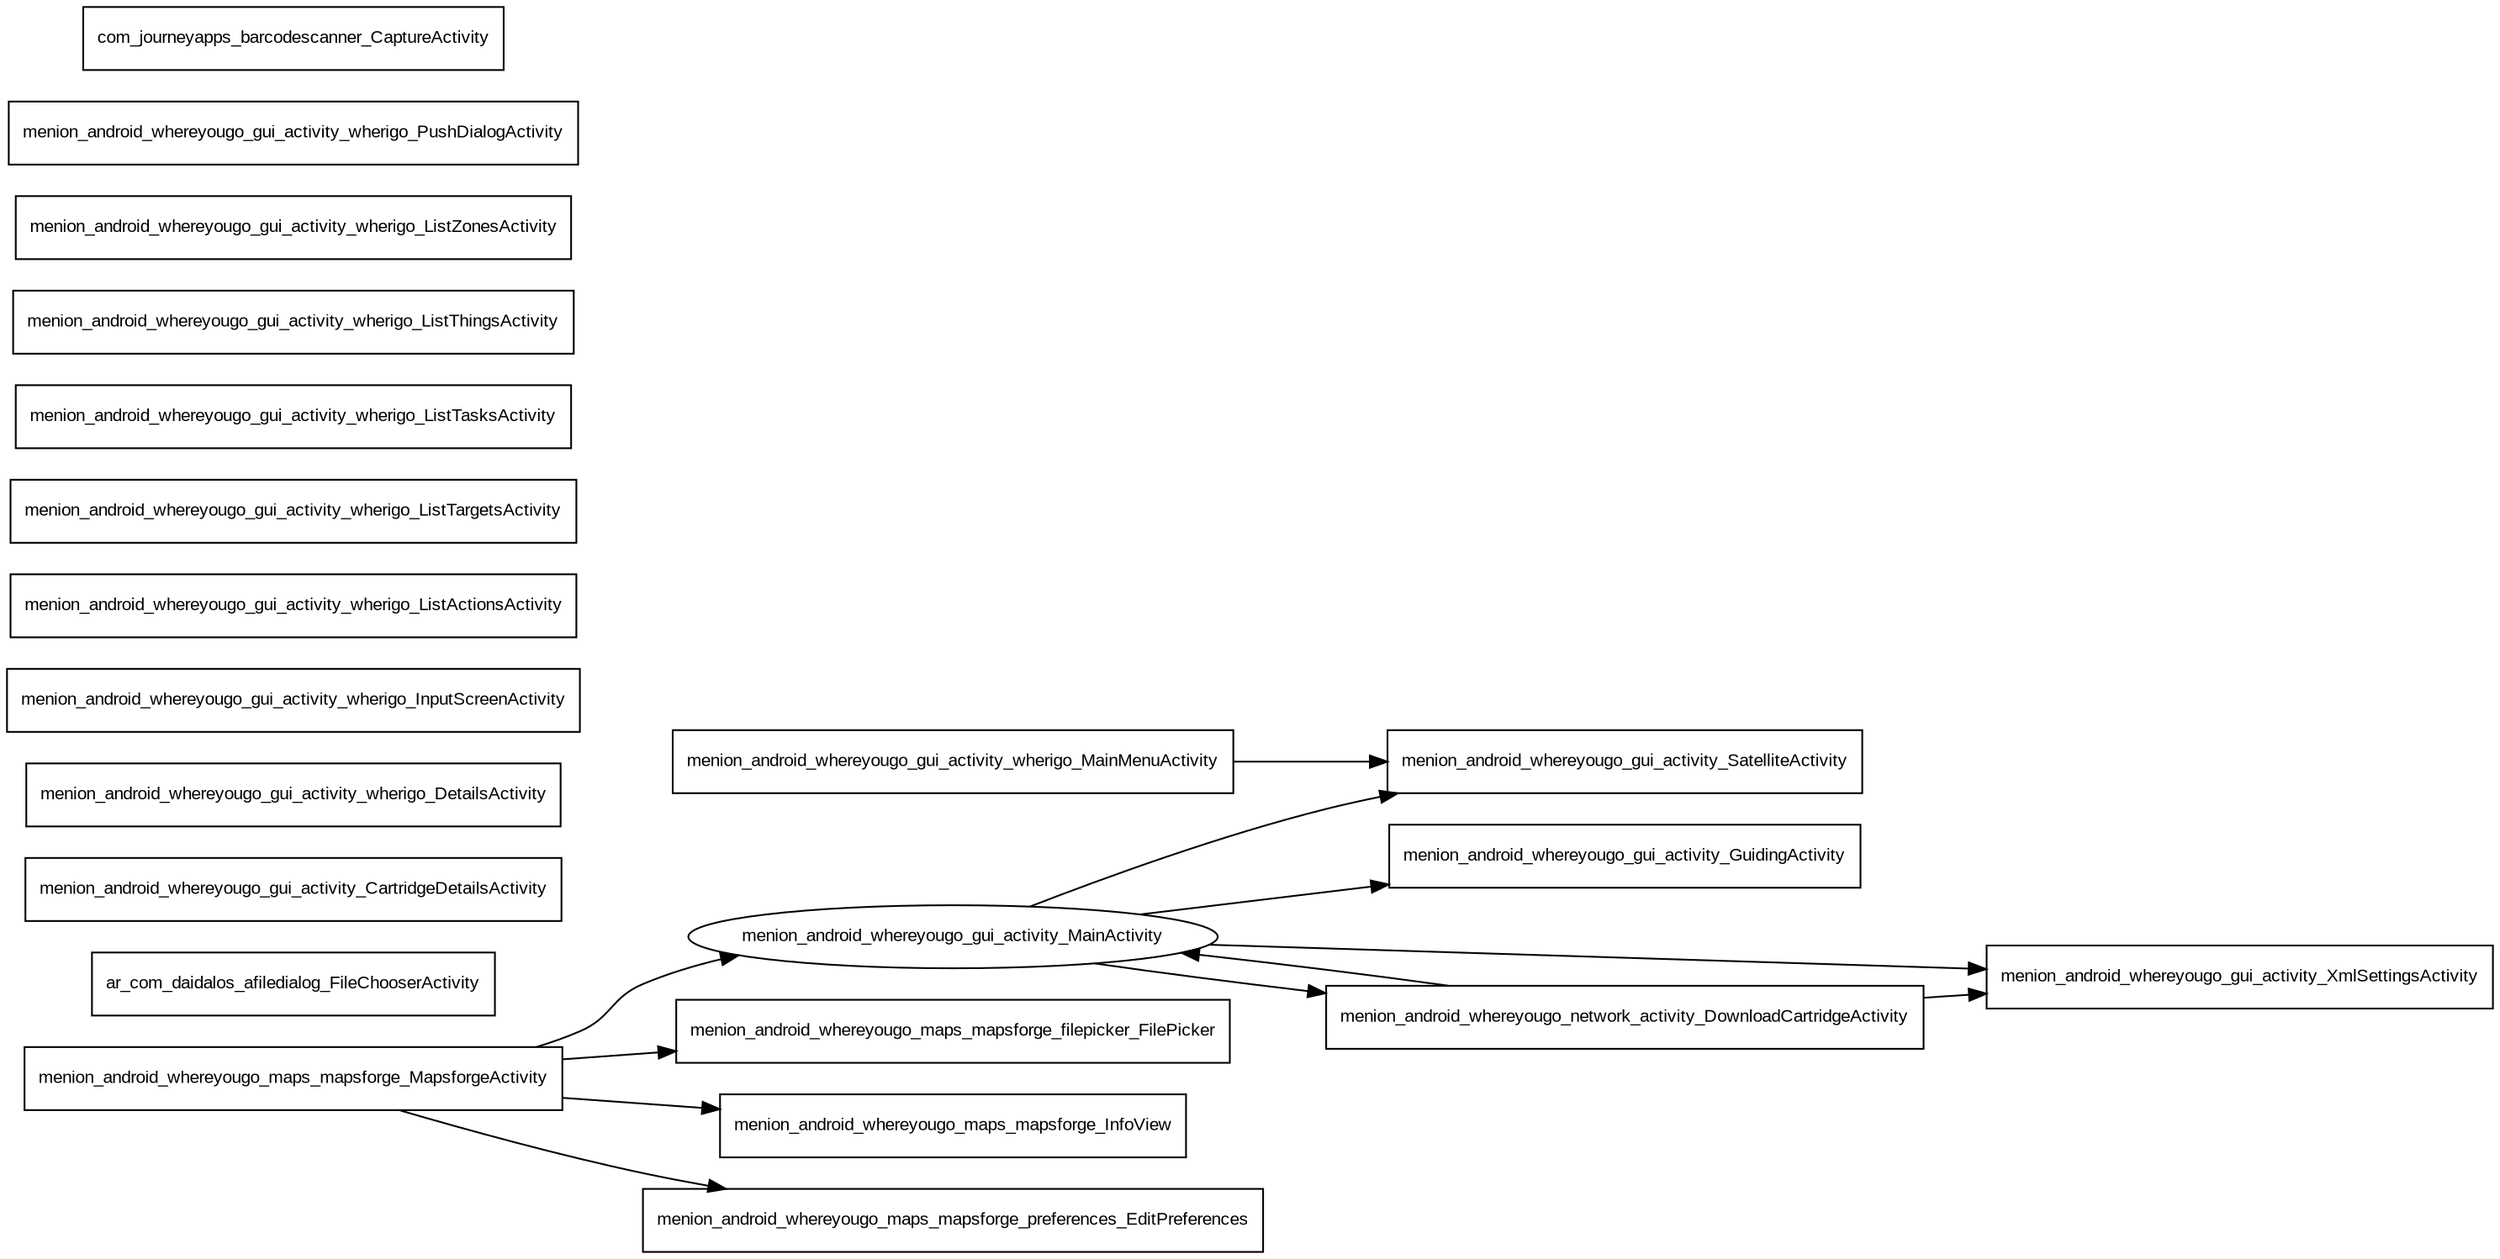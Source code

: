digraph application_graph {
	rankdir = LR;
	node [	fontname = "Arial",
			fontsize = 10,
			shape = oval];
	menion_android_whereyougo_gui_activity_MainActivity;
	node [	fontname = "Arial",
			fontsize = 10,
			shape = box];
	menion_android_whereyougo_gui_activity_MainActivity -> menion_android_whereyougo_gui_activity_GuidingActivity;
	menion_android_whereyougo_gui_activity_MainActivity -> menion_android_whereyougo_gui_activity_SatelliteActivity;
	menion_android_whereyougo_gui_activity_MainActivity -> menion_android_whereyougo_gui_activity_XmlSettingsActivity;
	menion_android_whereyougo_gui_activity_MainActivity -> menion_android_whereyougo_network_activity_DownloadCartridgeActivity;
	menion_android_whereyougo_maps_mapsforge_MapsforgeActivity -> menion_android_whereyougo_gui_activity_MainActivity;
	menion_android_whereyougo_maps_mapsforge_MapsforgeActivity -> menion_android_whereyougo_maps_mapsforge_filepicker_FilePicker;
	menion_android_whereyougo_maps_mapsforge_MapsforgeActivity -> menion_android_whereyougo_maps_mapsforge_InfoView;
	menion_android_whereyougo_maps_mapsforge_MapsforgeActivity -> menion_android_whereyougo_maps_mapsforge_preferences_EditPreferences;
	menion_android_whereyougo_maps_mapsforge_preferences_EditPreferences;
	menion_android_whereyougo_maps_mapsforge_filepicker_FilePicker;
	ar_com_daidalos_afiledialog_FileChooserActivity;
	menion_android_whereyougo_maps_mapsforge_InfoView;
	menion_android_whereyougo_gui_activity_CartridgeDetailsActivity;
	menion_android_whereyougo_gui_activity_wherigo_MainMenuActivity -> menion_android_whereyougo_gui_activity_SatelliteActivity;
	menion_android_whereyougo_gui_activity_wherigo_DetailsActivity;
	menion_android_whereyougo_gui_activity_wherigo_InputScreenActivity;
	menion_android_whereyougo_gui_activity_wherigo_ListActionsActivity;
	menion_android_whereyougo_gui_activity_wherigo_ListTargetsActivity;
	menion_android_whereyougo_gui_activity_wherigo_ListTasksActivity;
	menion_android_whereyougo_gui_activity_wherigo_ListThingsActivity;
	menion_android_whereyougo_gui_activity_wherigo_ListZonesActivity;
	menion_android_whereyougo_gui_activity_wherigo_PushDialogActivity;
	menion_android_whereyougo_gui_activity_GuidingActivity;
	menion_android_whereyougo_gui_activity_SatelliteActivity;
	menion_android_whereyougo_gui_activity_XmlSettingsActivity;
	menion_android_whereyougo_network_activity_DownloadCartridgeActivity -> menion_android_whereyougo_gui_activity_MainActivity;
	menion_android_whereyougo_network_activity_DownloadCartridgeActivity -> menion_android_whereyougo_gui_activity_XmlSettingsActivity;
	com_journeyapps_barcodescanner_CaptureActivity;
}